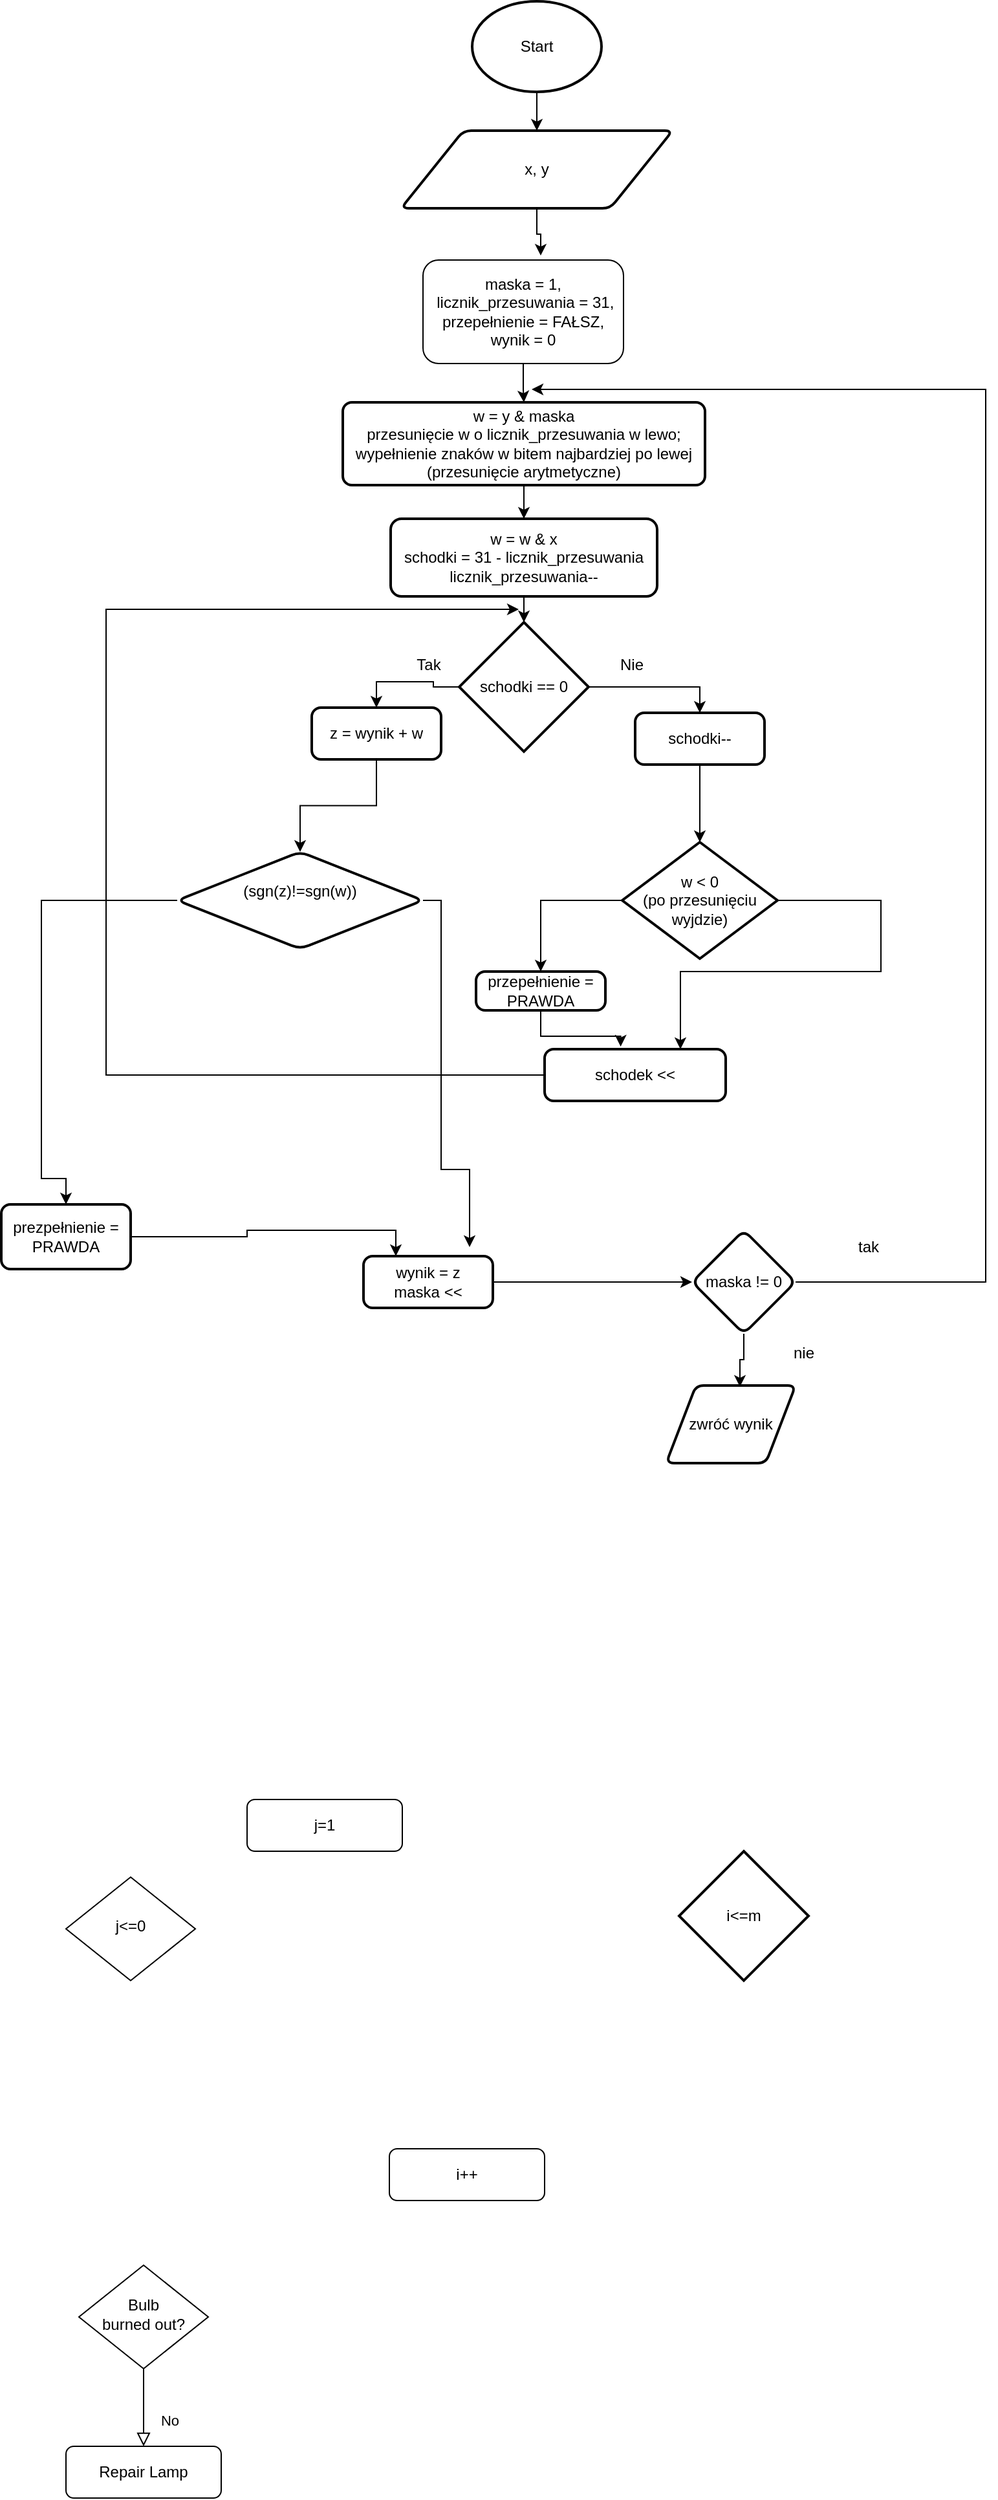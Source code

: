 <mxfile version="24.7.17">
  <diagram id="C5RBs43oDa-KdzZeNtuy" name="Page-1">
    <mxGraphModel dx="1434" dy="2005" grid="1" gridSize="10" guides="1" tooltips="1" connect="1" arrows="1" fold="1" page="1" pageScale="1" pageWidth="827" pageHeight="1169" math="0" shadow="0">
      <root>
        <mxCell id="WIyWlLk6GJQsqaUBKTNV-0" />
        <mxCell id="WIyWlLk6GJQsqaUBKTNV-1" parent="WIyWlLk6GJQsqaUBKTNV-0" />
        <mxCell id="WIyWlLk6GJQsqaUBKTNV-6" value="j&amp;lt;=0" style="rhombus;whiteSpace=wrap;html=1;shadow=0;fontFamily=Helvetica;fontSize=12;align=center;strokeWidth=1;spacing=6;spacingTop=-4;" parent="WIyWlLk6GJQsqaUBKTNV-1" vertex="1">
          <mxGeometry x="60" y="300" width="100" height="80" as="geometry" />
        </mxCell>
        <mxCell id="WIyWlLk6GJQsqaUBKTNV-7" value="j=1" style="rounded=1;whiteSpace=wrap;html=1;fontSize=12;glass=0;strokeWidth=1;shadow=0;" parent="WIyWlLk6GJQsqaUBKTNV-1" vertex="1">
          <mxGeometry x="200" y="240" width="120" height="40" as="geometry" />
        </mxCell>
        <mxCell id="WIyWlLk6GJQsqaUBKTNV-8" value="No" style="rounded=0;html=1;jettySize=auto;orthogonalLoop=1;fontSize=11;endArrow=block;endFill=0;endSize=8;strokeWidth=1;shadow=0;labelBackgroundColor=none;edgeStyle=orthogonalEdgeStyle;" parent="WIyWlLk6GJQsqaUBKTNV-1" source="WIyWlLk6GJQsqaUBKTNV-10" target="WIyWlLk6GJQsqaUBKTNV-11" edge="1">
          <mxGeometry x="0.333" y="20" relative="1" as="geometry">
            <mxPoint as="offset" />
          </mxGeometry>
        </mxCell>
        <mxCell id="WIyWlLk6GJQsqaUBKTNV-10" value="Bulb&lt;br&gt;burned out?" style="rhombus;whiteSpace=wrap;html=1;shadow=0;fontFamily=Helvetica;fontSize=12;align=center;strokeWidth=1;spacing=6;spacingTop=-4;" parent="WIyWlLk6GJQsqaUBKTNV-1" vertex="1">
          <mxGeometry x="70" y="600" width="100" height="80" as="geometry" />
        </mxCell>
        <mxCell id="WIyWlLk6GJQsqaUBKTNV-11" value="Repair Lamp" style="rounded=1;whiteSpace=wrap;html=1;fontSize=12;glass=0;strokeWidth=1;shadow=0;" parent="WIyWlLk6GJQsqaUBKTNV-1" vertex="1">
          <mxGeometry x="60" y="740" width="120" height="40" as="geometry" />
        </mxCell>
        <mxCell id="WIyWlLk6GJQsqaUBKTNV-12" value="i++" style="rounded=1;whiteSpace=wrap;html=1;fontSize=12;glass=0;strokeWidth=1;shadow=0;" parent="WIyWlLk6GJQsqaUBKTNV-1" vertex="1">
          <mxGeometry x="310" y="510" width="120" height="40" as="geometry" />
        </mxCell>
        <mxCell id="wtyQRGefkYx0He90W-xb-2" style="edgeStyle=orthogonalEdgeStyle;rounded=0;orthogonalLoop=1;jettySize=auto;html=1;entryX=0.5;entryY=0;entryDx=0;entryDy=0;" edge="1" parent="WIyWlLk6GJQsqaUBKTNV-1" source="FVY9-VPbw2DGXvEUxhgQ-0" target="FVY9-VPbw2DGXvEUxhgQ-1">
          <mxGeometry relative="1" as="geometry" />
        </mxCell>
        <mxCell id="FVY9-VPbw2DGXvEUxhgQ-0" value="Start" style="strokeWidth=2;html=1;shape=mxgraph.flowchart.start_1;whiteSpace=wrap;" parent="WIyWlLk6GJQsqaUBKTNV-1" vertex="1">
          <mxGeometry x="374" y="-1150" width="100" height="70" as="geometry" />
        </mxCell>
        <mxCell id="FVY9-VPbw2DGXvEUxhgQ-1" value="x, y" style="shape=parallelogram;html=1;strokeWidth=2;perimeter=parallelogramPerimeter;whiteSpace=wrap;rounded=1;arcSize=12;size=0.23;" parent="WIyWlLk6GJQsqaUBKTNV-1" vertex="1">
          <mxGeometry x="319" y="-1050" width="210" height="60" as="geometry" />
        </mxCell>
        <mxCell id="FVY9-VPbw2DGXvEUxhgQ-2" value="i&amp;lt;=m" style="strokeWidth=2;html=1;shape=mxgraph.flowchart.decision;whiteSpace=wrap;" parent="WIyWlLk6GJQsqaUBKTNV-1" vertex="1">
          <mxGeometry x="534" y="280" width="100" height="100" as="geometry" />
        </mxCell>
        <mxCell id="wtyQRGefkYx0He90W-xb-4" style="edgeStyle=orthogonalEdgeStyle;rounded=0;orthogonalLoop=1;jettySize=auto;html=1;entryX=0.5;entryY=0;entryDx=0;entryDy=0;" edge="1" parent="WIyWlLk6GJQsqaUBKTNV-1" source="wtyQRGefkYx0He90W-xb-1" target="wtyQRGefkYx0He90W-xb-6">
          <mxGeometry relative="1" as="geometry">
            <mxPoint x="415" y="-700" as="targetPoint" />
          </mxGeometry>
        </mxCell>
        <mxCell id="wtyQRGefkYx0He90W-xb-1" value="maska = 1,&lt;br&gt;&amp;nbsp;licznik_przesuwania = 31,&lt;br&gt;przepełnienie = FAŁSZ,&lt;div&gt;wynik = 0&lt;/div&gt;" style="rounded=1;whiteSpace=wrap;html=1;fontSize=12;glass=0;strokeWidth=1;shadow=0;" vertex="1" parent="WIyWlLk6GJQsqaUBKTNV-1">
          <mxGeometry x="336" y="-950" width="155" height="80" as="geometry" />
        </mxCell>
        <mxCell id="wtyQRGefkYx0He90W-xb-3" style="edgeStyle=orthogonalEdgeStyle;rounded=0;orthogonalLoop=1;jettySize=auto;html=1;entryX=0.587;entryY=-0.043;entryDx=0;entryDy=0;entryPerimeter=0;" edge="1" parent="WIyWlLk6GJQsqaUBKTNV-1" source="FVY9-VPbw2DGXvEUxhgQ-1" target="wtyQRGefkYx0He90W-xb-1">
          <mxGeometry relative="1" as="geometry" />
        </mxCell>
        <mxCell id="wtyQRGefkYx0He90W-xb-16" style="edgeStyle=orthogonalEdgeStyle;rounded=0;orthogonalLoop=1;jettySize=auto;html=1;entryX=0.5;entryY=0;entryDx=0;entryDy=0;" edge="1" parent="WIyWlLk6GJQsqaUBKTNV-1" source="wtyQRGefkYx0He90W-xb-6" target="wtyQRGefkYx0He90W-xb-11">
          <mxGeometry relative="1" as="geometry" />
        </mxCell>
        <mxCell id="wtyQRGefkYx0He90W-xb-6" value="&lt;div&gt;&lt;br&gt;&lt;/div&gt;&lt;div&gt;w = y &amp;amp; maska&lt;br&gt;&lt;/div&gt;przesunięcie w o licznik_przesuwania w lewo;&lt;div&gt;wypełnienie znaków w bitem najbardziej po lewej (przesunięcie arytmetyczne)&lt;br&gt;&lt;div&gt;&lt;br&gt;&lt;/div&gt;&lt;/div&gt;" style="rounded=1;whiteSpace=wrap;html=1;absoluteArcSize=1;arcSize=14;strokeWidth=2;" vertex="1" parent="WIyWlLk6GJQsqaUBKTNV-1">
          <mxGeometry x="274" y="-840" width="280" height="64" as="geometry" />
        </mxCell>
        <mxCell id="wtyQRGefkYx0He90W-xb-11" value="w = w &amp;amp; x&lt;div&gt;schodki = 31 - licznik_przesuwania&lt;br&gt;licznik_przesuwania--&lt;/div&gt;" style="whiteSpace=wrap;html=1;rounded=1;arcSize=14;strokeWidth=2;" vertex="1" parent="WIyWlLk6GJQsqaUBKTNV-1">
          <mxGeometry x="311" y="-750" width="206" height="60" as="geometry" />
        </mxCell>
        <mxCell id="wtyQRGefkYx0He90W-xb-18" style="edgeStyle=orthogonalEdgeStyle;rounded=0;orthogonalLoop=1;jettySize=auto;html=1;entryX=0.5;entryY=0;entryDx=0;entryDy=0;" edge="1" parent="WIyWlLk6GJQsqaUBKTNV-1" source="wtyQRGefkYx0He90W-xb-17" target="wtyQRGefkYx0He90W-xb-32">
          <mxGeometry relative="1" as="geometry">
            <mxPoint x="190" y="-550" as="targetPoint" />
          </mxGeometry>
        </mxCell>
        <mxCell id="wtyQRGefkYx0He90W-xb-20" style="edgeStyle=orthogonalEdgeStyle;rounded=0;orthogonalLoop=1;jettySize=auto;html=1;entryX=0.5;entryY=0;entryDx=0;entryDy=0;" edge="1" parent="WIyWlLk6GJQsqaUBKTNV-1" source="wtyQRGefkYx0He90W-xb-17" target="wtyQRGefkYx0He90W-xb-23">
          <mxGeometry relative="1" as="geometry">
            <mxPoint x="550" y="-530" as="targetPoint" />
          </mxGeometry>
        </mxCell>
        <mxCell id="wtyQRGefkYx0He90W-xb-17" value="schodki == 0" style="strokeWidth=2;html=1;shape=mxgraph.flowchart.decision;whiteSpace=wrap;" vertex="1" parent="WIyWlLk6GJQsqaUBKTNV-1">
          <mxGeometry x="364" y="-670" width="100" height="100" as="geometry" />
        </mxCell>
        <mxCell id="wtyQRGefkYx0He90W-xb-19" style="edgeStyle=orthogonalEdgeStyle;rounded=0;orthogonalLoop=1;jettySize=auto;html=1;exitX=0.5;exitY=1;exitDx=0;exitDy=0;entryX=0.5;entryY=0;entryDx=0;entryDy=0;entryPerimeter=0;" edge="1" parent="WIyWlLk6GJQsqaUBKTNV-1" source="wtyQRGefkYx0He90W-xb-11" target="wtyQRGefkYx0He90W-xb-17">
          <mxGeometry relative="1" as="geometry" />
        </mxCell>
        <mxCell id="wtyQRGefkYx0He90W-xb-21" value="Nie" style="text;html=1;align=center;verticalAlign=middle;resizable=0;points=[];autosize=1;strokeColor=none;fillColor=none;" vertex="1" parent="WIyWlLk6GJQsqaUBKTNV-1">
          <mxGeometry x="477" y="-652" width="40" height="30" as="geometry" />
        </mxCell>
        <mxCell id="wtyQRGefkYx0He90W-xb-22" value="Tak" style="text;html=1;align=center;verticalAlign=middle;resizable=0;points=[];autosize=1;strokeColor=none;fillColor=none;" vertex="1" parent="WIyWlLk6GJQsqaUBKTNV-1">
          <mxGeometry x="320" y="-652" width="40" height="30" as="geometry" />
        </mxCell>
        <mxCell id="wtyQRGefkYx0He90W-xb-24" style="edgeStyle=orthogonalEdgeStyle;rounded=0;orthogonalLoop=1;jettySize=auto;html=1;entryX=0.5;entryY=0;entryDx=0;entryDy=0;entryPerimeter=0;" edge="1" parent="WIyWlLk6GJQsqaUBKTNV-1" source="wtyQRGefkYx0He90W-xb-23" target="wtyQRGefkYx0He90W-xb-25">
          <mxGeometry relative="1" as="geometry">
            <mxPoint x="550" y="-460" as="targetPoint" />
          </mxGeometry>
        </mxCell>
        <mxCell id="wtyQRGefkYx0He90W-xb-23" value="schodki--" style="rounded=1;whiteSpace=wrap;html=1;absoluteArcSize=1;arcSize=14;strokeWidth=2;" vertex="1" parent="WIyWlLk6GJQsqaUBKTNV-1">
          <mxGeometry x="500" y="-600" width="100" height="40" as="geometry" />
        </mxCell>
        <mxCell id="wtyQRGefkYx0He90W-xb-26" style="edgeStyle=orthogonalEdgeStyle;rounded=0;orthogonalLoop=1;jettySize=auto;html=1;entryX=0.5;entryY=0;entryDx=0;entryDy=0;" edge="1" parent="WIyWlLk6GJQsqaUBKTNV-1" source="wtyQRGefkYx0He90W-xb-25" target="wtyQRGefkYx0He90W-xb-27">
          <mxGeometry relative="1" as="geometry">
            <mxPoint x="430" y="-380" as="targetPoint" />
          </mxGeometry>
        </mxCell>
        <mxCell id="wtyQRGefkYx0He90W-xb-29" style="edgeStyle=orthogonalEdgeStyle;rounded=0;orthogonalLoop=1;jettySize=auto;html=1;entryX=0.75;entryY=0;entryDx=0;entryDy=0;" edge="1" parent="WIyWlLk6GJQsqaUBKTNV-1" source="wtyQRGefkYx0He90W-xb-25" target="wtyQRGefkYx0He90W-xb-30">
          <mxGeometry relative="1" as="geometry">
            <mxPoint x="550" y="-290" as="targetPoint" />
            <Array as="points">
              <mxPoint x="690" y="-455" />
              <mxPoint x="690" y="-400" />
              <mxPoint x="535" y="-400" />
            </Array>
          </mxGeometry>
        </mxCell>
        <mxCell id="wtyQRGefkYx0He90W-xb-25" value="w &amp;lt; 0&lt;br&gt;(po przesunięciu wyjdzie)" style="strokeWidth=2;html=1;shape=mxgraph.flowchart.decision;whiteSpace=wrap;" vertex="1" parent="WIyWlLk6GJQsqaUBKTNV-1">
          <mxGeometry x="490" y="-500" width="120" height="90" as="geometry" />
        </mxCell>
        <mxCell id="wtyQRGefkYx0He90W-xb-28" style="edgeStyle=orthogonalEdgeStyle;rounded=0;orthogonalLoop=1;jettySize=auto;html=1;entryX=0.42;entryY=-0.05;entryDx=0;entryDy=0;entryPerimeter=0;" edge="1" parent="WIyWlLk6GJQsqaUBKTNV-1" source="wtyQRGefkYx0He90W-xb-27" target="wtyQRGefkYx0He90W-xb-30">
          <mxGeometry relative="1" as="geometry">
            <mxPoint x="520" y="-290" as="targetPoint" />
          </mxGeometry>
        </mxCell>
        <mxCell id="wtyQRGefkYx0He90W-xb-27" value="przepełnienie = PRAWDA" style="rounded=1;whiteSpace=wrap;html=1;absoluteArcSize=1;arcSize=14;strokeWidth=2;" vertex="1" parent="WIyWlLk6GJQsqaUBKTNV-1">
          <mxGeometry x="377" y="-400" width="100" height="30" as="geometry" />
        </mxCell>
        <mxCell id="wtyQRGefkYx0He90W-xb-31" style="edgeStyle=orthogonalEdgeStyle;rounded=0;orthogonalLoop=1;jettySize=auto;html=1;" edge="1" parent="WIyWlLk6GJQsqaUBKTNV-1" source="wtyQRGefkYx0He90W-xb-30">
          <mxGeometry relative="1" as="geometry">
            <mxPoint x="410" y="-680" as="targetPoint" />
            <Array as="points">
              <mxPoint x="91" y="-320" />
            </Array>
          </mxGeometry>
        </mxCell>
        <mxCell id="wtyQRGefkYx0He90W-xb-30" value="schodek &amp;lt;&amp;lt;" style="rounded=1;whiteSpace=wrap;html=1;absoluteArcSize=1;arcSize=14;strokeWidth=2;" vertex="1" parent="WIyWlLk6GJQsqaUBKTNV-1">
          <mxGeometry x="430" y="-340" width="140" height="40" as="geometry" />
        </mxCell>
        <mxCell id="wtyQRGefkYx0He90W-xb-34" value="" style="edgeStyle=orthogonalEdgeStyle;rounded=0;orthogonalLoop=1;jettySize=auto;html=1;" edge="1" parent="WIyWlLk6GJQsqaUBKTNV-1" source="wtyQRGefkYx0He90W-xb-32" target="wtyQRGefkYx0He90W-xb-33">
          <mxGeometry relative="1" as="geometry" />
        </mxCell>
        <mxCell id="wtyQRGefkYx0He90W-xb-32" value="z = wynik + w" style="rounded=1;whiteSpace=wrap;html=1;absoluteArcSize=1;arcSize=14;strokeWidth=2;" vertex="1" parent="WIyWlLk6GJQsqaUBKTNV-1">
          <mxGeometry x="250" y="-604" width="100" height="40" as="geometry" />
        </mxCell>
        <mxCell id="wtyQRGefkYx0He90W-xb-35" style="edgeStyle=orthogonalEdgeStyle;rounded=0;orthogonalLoop=1;jettySize=auto;html=1;entryX=0.5;entryY=0;entryDx=0;entryDy=0;" edge="1" parent="WIyWlLk6GJQsqaUBKTNV-1" source="wtyQRGefkYx0He90W-xb-33" target="wtyQRGefkYx0He90W-xb-36">
          <mxGeometry relative="1" as="geometry">
            <mxPoint x="40" y="-270" as="targetPoint" />
            <Array as="points">
              <mxPoint x="41" y="-455" />
              <mxPoint x="41" y="-240" />
            </Array>
          </mxGeometry>
        </mxCell>
        <mxCell id="wtyQRGefkYx0He90W-xb-37" style="edgeStyle=orthogonalEdgeStyle;rounded=0;orthogonalLoop=1;jettySize=auto;html=1;entryX=0.82;entryY=-0.175;entryDx=0;entryDy=0;entryPerimeter=0;" edge="1" parent="WIyWlLk6GJQsqaUBKTNV-1" source="wtyQRGefkYx0He90W-xb-33" target="wtyQRGefkYx0He90W-xb-39">
          <mxGeometry relative="1" as="geometry">
            <mxPoint x="370" y="-140" as="targetPoint" />
            <Array as="points">
              <mxPoint x="350" y="-247" />
              <mxPoint x="372" y="-247" />
            </Array>
          </mxGeometry>
        </mxCell>
        <mxCell id="wtyQRGefkYx0He90W-xb-33" value="(sgn(z)!=sgn(w))&lt;div&gt;&lt;br&gt;&lt;/div&gt;" style="rhombus;whiteSpace=wrap;html=1;rounded=1;arcSize=14;strokeWidth=2;" vertex="1" parent="WIyWlLk6GJQsqaUBKTNV-1">
          <mxGeometry x="146" y="-492.5" width="190" height="75" as="geometry" />
        </mxCell>
        <mxCell id="wtyQRGefkYx0He90W-xb-38" style="edgeStyle=orthogonalEdgeStyle;rounded=0;orthogonalLoop=1;jettySize=auto;html=1;entryX=0.25;entryY=0;entryDx=0;entryDy=0;" edge="1" parent="WIyWlLk6GJQsqaUBKTNV-1" source="wtyQRGefkYx0He90W-xb-36" target="wtyQRGefkYx0He90W-xb-39">
          <mxGeometry relative="1" as="geometry">
            <mxPoint x="310" y="-160" as="targetPoint" />
          </mxGeometry>
        </mxCell>
        <mxCell id="wtyQRGefkYx0He90W-xb-36" value="prezpełnienie = PRAWDA" style="rounded=1;whiteSpace=wrap;html=1;absoluteArcSize=1;arcSize=14;strokeWidth=2;" vertex="1" parent="WIyWlLk6GJQsqaUBKTNV-1">
          <mxGeometry x="10" y="-220" width="100" height="50" as="geometry" />
        </mxCell>
        <mxCell id="wtyQRGefkYx0He90W-xb-43" value="" style="edgeStyle=orthogonalEdgeStyle;rounded=0;orthogonalLoop=1;jettySize=auto;html=1;" edge="1" parent="WIyWlLk6GJQsqaUBKTNV-1" source="wtyQRGefkYx0He90W-xb-39" target="wtyQRGefkYx0He90W-xb-42">
          <mxGeometry relative="1" as="geometry" />
        </mxCell>
        <mxCell id="wtyQRGefkYx0He90W-xb-39" value="wynik = z&lt;div&gt;maska &amp;lt;&amp;lt;&lt;/div&gt;" style="rounded=1;whiteSpace=wrap;html=1;absoluteArcSize=1;arcSize=14;strokeWidth=2;" vertex="1" parent="WIyWlLk6GJQsqaUBKTNV-1">
          <mxGeometry x="290" y="-180" width="100" height="40" as="geometry" />
        </mxCell>
        <mxCell id="wtyQRGefkYx0He90W-xb-44" style="edgeStyle=orthogonalEdgeStyle;rounded=0;orthogonalLoop=1;jettySize=auto;html=1;" edge="1" parent="WIyWlLk6GJQsqaUBKTNV-1" source="wtyQRGefkYx0He90W-xb-42">
          <mxGeometry relative="1" as="geometry">
            <mxPoint x="420" y="-850" as="targetPoint" />
            <Array as="points">
              <mxPoint x="771" y="-160" />
            </Array>
          </mxGeometry>
        </mxCell>
        <mxCell id="wtyQRGefkYx0He90W-xb-46" style="edgeStyle=orthogonalEdgeStyle;rounded=0;orthogonalLoop=1;jettySize=auto;html=1;entryX=0.57;entryY=0.017;entryDx=0;entryDy=0;entryPerimeter=0;" edge="1" parent="WIyWlLk6GJQsqaUBKTNV-1" source="wtyQRGefkYx0He90W-xb-42" target="wtyQRGefkYx0He90W-xb-48">
          <mxGeometry relative="1" as="geometry">
            <mxPoint x="584" y="-80" as="targetPoint" />
          </mxGeometry>
        </mxCell>
        <mxCell id="wtyQRGefkYx0He90W-xb-42" value="maska != 0" style="rhombus;whiteSpace=wrap;html=1;rounded=1;arcSize=14;strokeWidth=2;" vertex="1" parent="WIyWlLk6GJQsqaUBKTNV-1">
          <mxGeometry x="544" y="-200" width="80" height="80" as="geometry" />
        </mxCell>
        <mxCell id="wtyQRGefkYx0He90W-xb-45" value="tak" style="text;html=1;align=center;verticalAlign=middle;resizable=0;points=[];autosize=1;strokeColor=none;fillColor=none;" vertex="1" parent="WIyWlLk6GJQsqaUBKTNV-1">
          <mxGeometry x="660" y="-202" width="40" height="30" as="geometry" />
        </mxCell>
        <mxCell id="wtyQRGefkYx0He90W-xb-47" value="nie" style="text;html=1;align=center;verticalAlign=middle;resizable=0;points=[];autosize=1;strokeColor=none;fillColor=none;" vertex="1" parent="WIyWlLk6GJQsqaUBKTNV-1">
          <mxGeometry x="610" y="-120" width="40" height="30" as="geometry" />
        </mxCell>
        <mxCell id="wtyQRGefkYx0He90W-xb-48" value="zwróć wynik" style="shape=parallelogram;html=1;strokeWidth=2;perimeter=parallelogramPerimeter;whiteSpace=wrap;rounded=1;arcSize=12;size=0.23;" vertex="1" parent="WIyWlLk6GJQsqaUBKTNV-1">
          <mxGeometry x="524" y="-80" width="100" height="60" as="geometry" />
        </mxCell>
      </root>
    </mxGraphModel>
  </diagram>
</mxfile>
